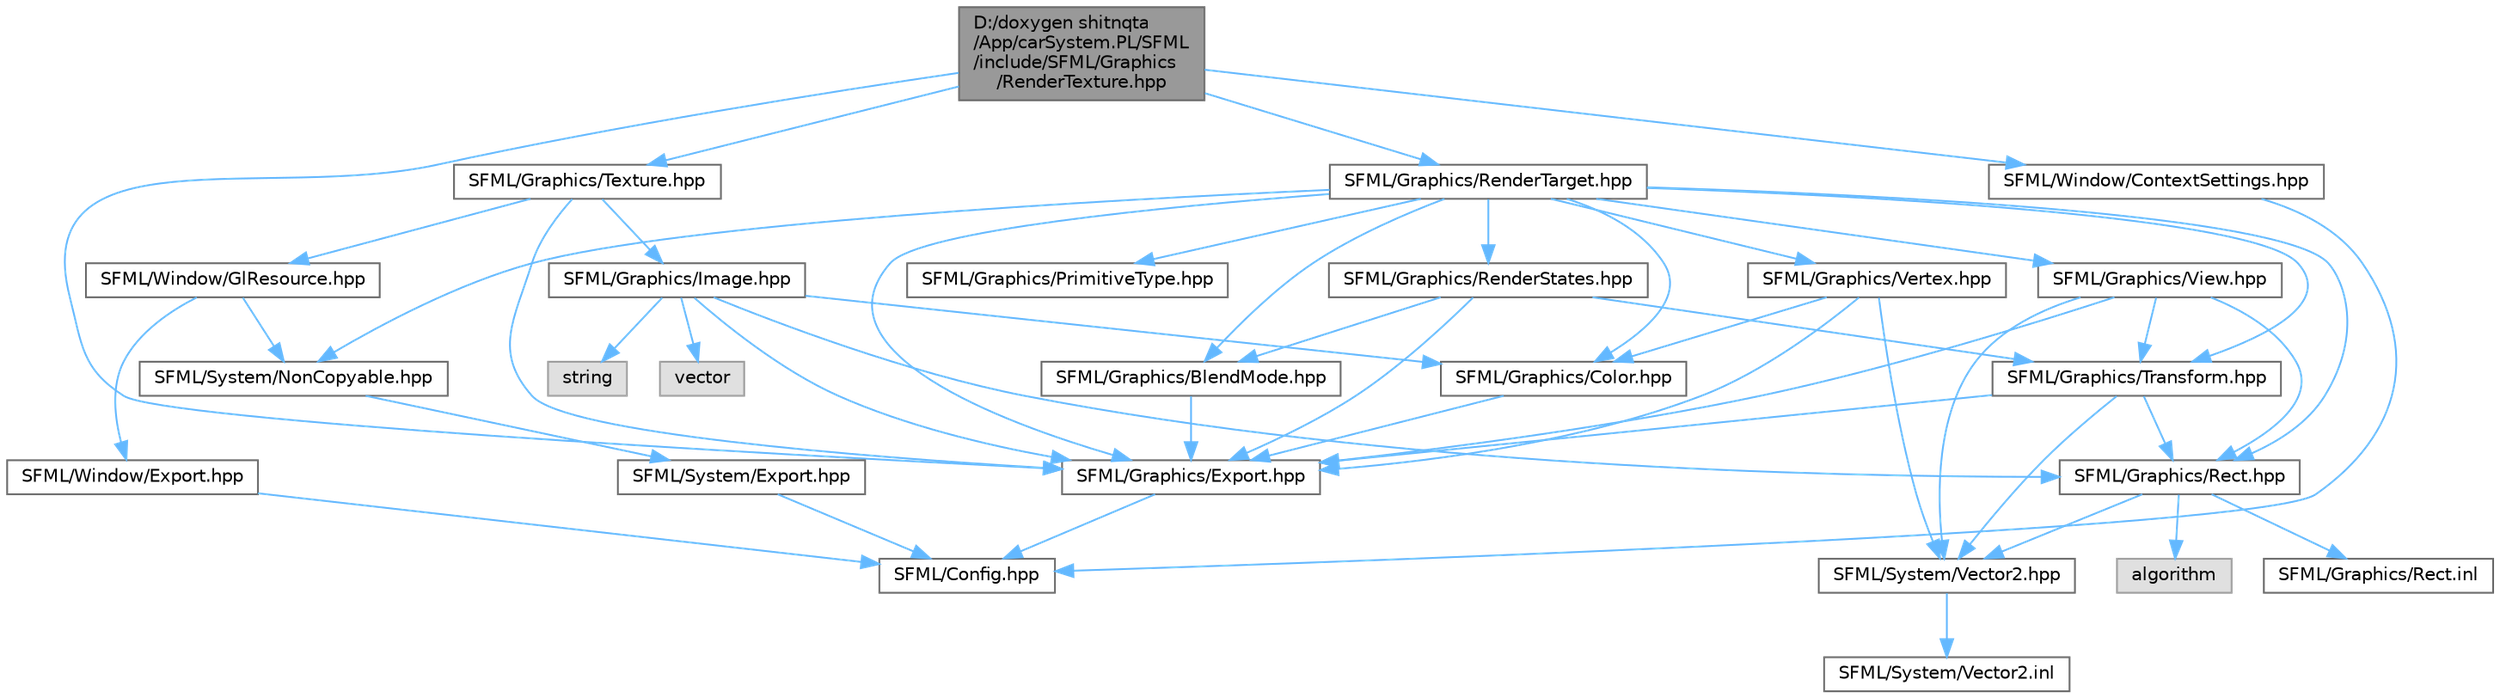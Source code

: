 digraph "D:/doxygen shitnqta/App/carSystem.PL/SFML/include/SFML/Graphics/RenderTexture.hpp"
{
 // INTERACTIVE_SVG=YES
 // LATEX_PDF_SIZE
  bgcolor="transparent";
  edge [fontname=Helvetica,fontsize=10,labelfontname=Helvetica,labelfontsize=10];
  node [fontname=Helvetica,fontsize=10,shape=box,height=0.2,width=0.4];
  Node1 [id="Node000001",label="D:/doxygen shitnqta\l/App/carSystem.PL/SFML\l/include/SFML/Graphics\l/RenderTexture.hpp",height=0.2,width=0.4,color="gray40", fillcolor="grey60", style="filled", fontcolor="black",tooltip=" "];
  Node1 -> Node2 [id="edge1_Node000001_Node000002",color="steelblue1",style="solid",tooltip=" "];
  Node2 [id="Node000002",label="SFML/Graphics/Export.hpp",height=0.2,width=0.4,color="grey40", fillcolor="white", style="filled",URL="$a02206.html",tooltip=" "];
  Node2 -> Node3 [id="edge2_Node000002_Node000003",color="steelblue1",style="solid",tooltip=" "];
  Node3 [id="Node000003",label="SFML/Config.hpp",height=0.2,width=0.4,color="grey40", fillcolor="white", style="filled",URL="$a00359.html",tooltip=" "];
  Node1 -> Node4 [id="edge3_Node000001_Node000004",color="steelblue1",style="solid",tooltip=" "];
  Node4 [id="Node000004",label="SFML/Graphics/Texture.hpp",height=0.2,width=0.4,color="grey40", fillcolor="white", style="filled",URL="$a00431.html",tooltip=" "];
  Node4 -> Node2 [id="edge4_Node000004_Node000002",color="steelblue1",style="solid",tooltip=" "];
  Node4 -> Node5 [id="edge5_Node000004_Node000005",color="steelblue1",style="solid",tooltip=" "];
  Node5 [id="Node000005",label="SFML/Graphics/Image.hpp",height=0.2,width=0.4,color="grey40", fillcolor="white", style="filled",URL="$a00392.html",tooltip=" "];
  Node5 -> Node2 [id="edge6_Node000005_Node000002",color="steelblue1",style="solid",tooltip=" "];
  Node5 -> Node6 [id="edge7_Node000005_Node000006",color="steelblue1",style="solid",tooltip=" "];
  Node6 [id="Node000006",label="SFML/Graphics/Color.hpp",height=0.2,width=0.4,color="grey40", fillcolor="white", style="filled",URL="$a00371.html",tooltip=" "];
  Node6 -> Node2 [id="edge8_Node000006_Node000002",color="steelblue1",style="solid",tooltip=" "];
  Node5 -> Node7 [id="edge9_Node000005_Node000007",color="steelblue1",style="solid",tooltip=" "];
  Node7 [id="Node000007",label="SFML/Graphics/Rect.hpp",height=0.2,width=0.4,color="grey40", fillcolor="white", style="filled",URL="$a00398.html",tooltip=" "];
  Node7 -> Node8 [id="edge10_Node000007_Node000008",color="steelblue1",style="solid",tooltip=" "];
  Node8 [id="Node000008",label="SFML/System/Vector2.hpp",height=0.2,width=0.4,color="grey40", fillcolor="white", style="filled",URL="$a00554.html",tooltip=" "];
  Node8 -> Node9 [id="edge11_Node000008_Node000009",color="steelblue1",style="solid",tooltip=" "];
  Node9 [id="Node000009",label="SFML/System/Vector2.inl",height=0.2,width=0.4,color="grey40", fillcolor="white", style="filled",URL="$a00557.html",tooltip=" "];
  Node7 -> Node10 [id="edge12_Node000007_Node000010",color="steelblue1",style="solid",tooltip=" "];
  Node10 [id="Node000010",label="algorithm",height=0.2,width=0.4,color="grey60", fillcolor="#E0E0E0", style="filled",tooltip=" "];
  Node7 -> Node11 [id="edge13_Node000007_Node000011",color="steelblue1",style="solid",tooltip=" "];
  Node11 [id="Node000011",label="SFML/Graphics/Rect.inl",height=0.2,width=0.4,color="grey40", fillcolor="white", style="filled",URL="$a00401.html",tooltip=" "];
  Node5 -> Node12 [id="edge14_Node000005_Node000012",color="steelblue1",style="solid",tooltip=" "];
  Node12 [id="Node000012",label="string",height=0.2,width=0.4,color="grey60", fillcolor="#E0E0E0", style="filled",tooltip=" "];
  Node5 -> Node13 [id="edge15_Node000005_Node000013",color="steelblue1",style="solid",tooltip=" "];
  Node13 [id="Node000013",label="vector",height=0.2,width=0.4,color="grey60", fillcolor="#E0E0E0", style="filled",tooltip=" "];
  Node4 -> Node14 [id="edge16_Node000004_Node000014",color="steelblue1",style="solid",tooltip=" "];
  Node14 [id="Node000014",label="SFML/Window/GlResource.hpp",height=0.2,width=0.4,color="grey40", fillcolor="white", style="filled",URL="$a00584.html",tooltip=" "];
  Node14 -> Node15 [id="edge17_Node000014_Node000015",color="steelblue1",style="solid",tooltip=" "];
  Node15 [id="Node000015",label="SFML/Window/Export.hpp",height=0.2,width=0.4,color="grey40", fillcolor="white", style="filled",URL="$a02215.html",tooltip=" "];
  Node15 -> Node3 [id="edge18_Node000015_Node000003",color="steelblue1",style="solid",tooltip=" "];
  Node14 -> Node16 [id="edge19_Node000014_Node000016",color="steelblue1",style="solid",tooltip=" "];
  Node16 [id="Node000016",label="SFML/System/NonCopyable.hpp",height=0.2,width=0.4,color="grey40", fillcolor="white", style="filled",URL="$a00518.html",tooltip=" "];
  Node16 -> Node17 [id="edge20_Node000016_Node000017",color="steelblue1",style="solid",tooltip=" "];
  Node17 [id="Node000017",label="SFML/System/Export.hpp",height=0.2,width=0.4,color="grey40", fillcolor="white", style="filled",URL="$a02212.html",tooltip=" "];
  Node17 -> Node3 [id="edge21_Node000017_Node000003",color="steelblue1",style="solid",tooltip=" "];
  Node1 -> Node18 [id="edge22_Node000001_Node000018",color="steelblue1",style="solid",tooltip=" "];
  Node18 [id="Node000018",label="SFML/Graphics/RenderTarget.hpp",height=0.2,width=0.4,color="grey40", fillcolor="white", style="filled",URL="$a00410.html",tooltip=" "];
  Node18 -> Node2 [id="edge23_Node000018_Node000002",color="steelblue1",style="solid",tooltip=" "];
  Node18 -> Node6 [id="edge24_Node000018_Node000006",color="steelblue1",style="solid",tooltip=" "];
  Node18 -> Node7 [id="edge25_Node000018_Node000007",color="steelblue1",style="solid",tooltip=" "];
  Node18 -> Node19 [id="edge26_Node000018_Node000019",color="steelblue1",style="solid",tooltip=" "];
  Node19 [id="Node000019",label="SFML/Graphics/View.hpp",height=0.2,width=0.4,color="grey40", fillcolor="white", style="filled",URL="$a00449.html",tooltip=" "];
  Node19 -> Node2 [id="edge27_Node000019_Node000002",color="steelblue1",style="solid",tooltip=" "];
  Node19 -> Node7 [id="edge28_Node000019_Node000007",color="steelblue1",style="solid",tooltip=" "];
  Node19 -> Node20 [id="edge29_Node000019_Node000020",color="steelblue1",style="solid",tooltip=" "];
  Node20 [id="Node000020",label="SFML/Graphics/Transform.hpp",height=0.2,width=0.4,color="grey40", fillcolor="white", style="filled",URL="$a00434.html",tooltip=" "];
  Node20 -> Node2 [id="edge30_Node000020_Node000002",color="steelblue1",style="solid",tooltip=" "];
  Node20 -> Node7 [id="edge31_Node000020_Node000007",color="steelblue1",style="solid",tooltip=" "];
  Node20 -> Node8 [id="edge32_Node000020_Node000008",color="steelblue1",style="solid",tooltip=" "];
  Node19 -> Node8 [id="edge33_Node000019_Node000008",color="steelblue1",style="solid",tooltip=" "];
  Node18 -> Node20 [id="edge34_Node000018_Node000020",color="steelblue1",style="solid",tooltip=" "];
  Node18 -> Node21 [id="edge35_Node000018_Node000021",color="steelblue1",style="solid",tooltip=" "];
  Node21 [id="Node000021",label="SFML/Graphics/BlendMode.hpp",height=0.2,width=0.4,color="grey40", fillcolor="white", style="filled",URL="$a00365.html",tooltip=" "];
  Node21 -> Node2 [id="edge36_Node000021_Node000002",color="steelblue1",style="solid",tooltip=" "];
  Node18 -> Node22 [id="edge37_Node000018_Node000022",color="steelblue1",style="solid",tooltip=" "];
  Node22 [id="Node000022",label="SFML/Graphics/RenderStates.hpp",height=0.2,width=0.4,color="grey40", fillcolor="white", style="filled",URL="$a00407.html",tooltip=" "];
  Node22 -> Node2 [id="edge38_Node000022_Node000002",color="steelblue1",style="solid",tooltip=" "];
  Node22 -> Node21 [id="edge39_Node000022_Node000021",color="steelblue1",style="solid",tooltip=" "];
  Node22 -> Node20 [id="edge40_Node000022_Node000020",color="steelblue1",style="solid",tooltip=" "];
  Node18 -> Node23 [id="edge41_Node000018_Node000023",color="steelblue1",style="solid",tooltip=" "];
  Node23 [id="Node000023",label="SFML/Graphics/PrimitiveType.hpp",height=0.2,width=0.4,color="grey40", fillcolor="white", style="filled",URL="$a00395.html",tooltip=" "];
  Node18 -> Node24 [id="edge42_Node000018_Node000024",color="steelblue1",style="solid",tooltip=" "];
  Node24 [id="Node000024",label="SFML/Graphics/Vertex.hpp",height=0.2,width=0.4,color="grey40", fillcolor="white", style="filled",URL="$a00440.html",tooltip=" "];
  Node24 -> Node2 [id="edge43_Node000024_Node000002",color="steelblue1",style="solid",tooltip=" "];
  Node24 -> Node6 [id="edge44_Node000024_Node000006",color="steelblue1",style="solid",tooltip=" "];
  Node24 -> Node8 [id="edge45_Node000024_Node000008",color="steelblue1",style="solid",tooltip=" "];
  Node18 -> Node16 [id="edge46_Node000018_Node000016",color="steelblue1",style="solid",tooltip=" "];
  Node1 -> Node25 [id="edge47_Node000001_Node000025",color="steelblue1",style="solid",tooltip=" "];
  Node25 [id="Node000025",label="SFML/Window/ContextSettings.hpp",height=0.2,width=0.4,color="grey40", fillcolor="white", style="filled",URL="$a00575.html",tooltip=" "];
  Node25 -> Node3 [id="edge48_Node000025_Node000003",color="steelblue1",style="solid",tooltip=" "];
}
